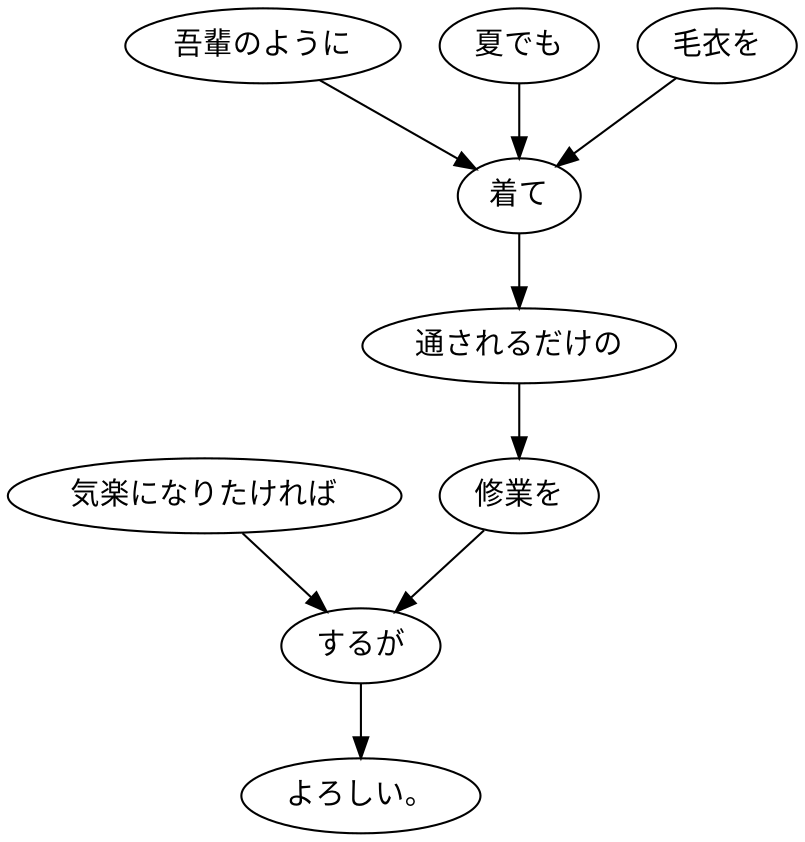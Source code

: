 digraph graph3391 {
	node0 [label="気楽になりたければ"];
	node1 [label="吾輩のように"];
	node2 [label="夏でも"];
	node3 [label="毛衣を"];
	node4 [label="着て"];
	node5 [label="通されるだけの"];
	node6 [label="修業を"];
	node7 [label="するが"];
	node8 [label="よろしい。"];
	node0 -> node7;
	node1 -> node4;
	node2 -> node4;
	node3 -> node4;
	node4 -> node5;
	node5 -> node6;
	node6 -> node7;
	node7 -> node8;
}
